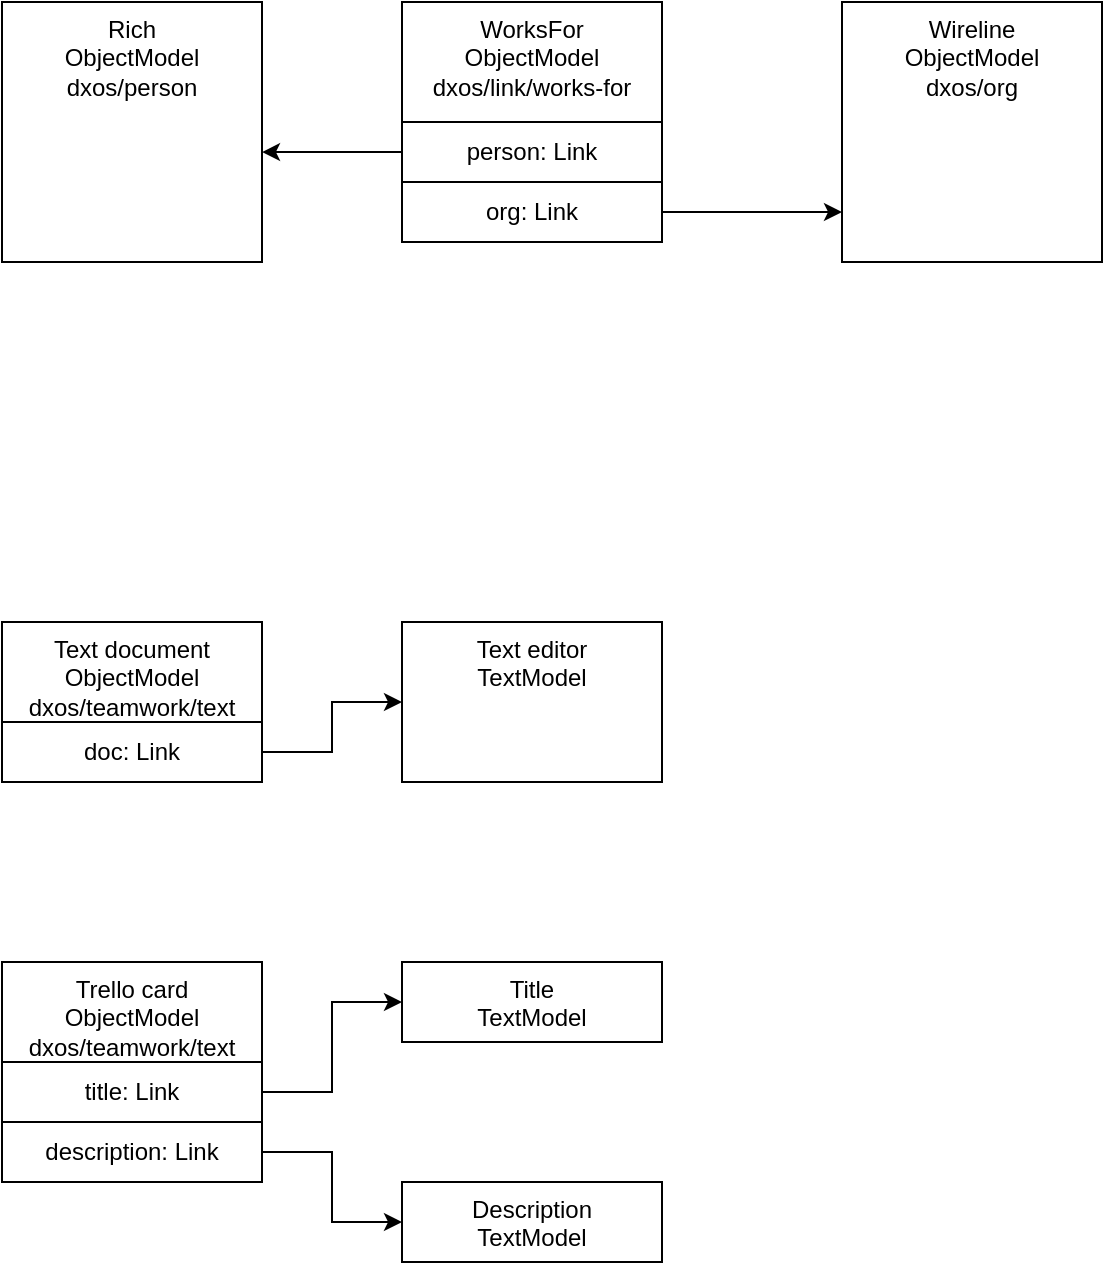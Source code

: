 <mxfile version="13.11.0" type="github">
  <diagram id="Ff-lQ3XysJ4GWBvaAmEk" name="Page-1">
    <mxGraphModel dx="565" dy="364" grid="1" gridSize="10" guides="1" tooltips="1" connect="1" arrows="1" fold="1" page="1" pageScale="1" pageWidth="827" pageHeight="1169" math="0" shadow="0">
      <root>
        <mxCell id="0" />
        <mxCell id="1" parent="0" />
        <mxCell id="syzLjuOFg5MKVUdLKTnV-1" value="Rich&lt;br&gt;ObjectModel&lt;br&gt;dxos/person" style="rounded=0;whiteSpace=wrap;html=1;verticalAlign=top;" vertex="1" parent="1">
          <mxGeometry x="160" y="200" width="130" height="130" as="geometry" />
        </mxCell>
        <mxCell id="syzLjuOFg5MKVUdLKTnV-2" value="WorksFor&lt;br&gt;ObjectModel&lt;br&gt;dxos/link/works-for" style="rounded=0;whiteSpace=wrap;html=1;verticalAlign=top;" vertex="1" parent="1">
          <mxGeometry x="360" y="200" width="130" height="60" as="geometry" />
        </mxCell>
        <mxCell id="syzLjuOFg5MKVUdLKTnV-3" value="Wireline&lt;br&gt;ObjectModel&lt;br&gt;dxos/org" style="rounded=0;whiteSpace=wrap;html=1;verticalAlign=top;" vertex="1" parent="1">
          <mxGeometry x="580" y="200" width="130" height="130" as="geometry" />
        </mxCell>
        <mxCell id="syzLjuOFg5MKVUdLKTnV-5" style="edgeStyle=orthogonalEdgeStyle;rounded=0;orthogonalLoop=1;jettySize=auto;html=1;exitX=0;exitY=0.5;exitDx=0;exitDy=0;entryX=1;entryY=0.577;entryDx=0;entryDy=0;entryPerimeter=0;" edge="1" parent="1" source="syzLjuOFg5MKVUdLKTnV-4" target="syzLjuOFg5MKVUdLKTnV-1">
          <mxGeometry relative="1" as="geometry" />
        </mxCell>
        <mxCell id="syzLjuOFg5MKVUdLKTnV-4" value="person: Link" style="rounded=0;whiteSpace=wrap;html=1;" vertex="1" parent="1">
          <mxGeometry x="360" y="260" width="130" height="30" as="geometry" />
        </mxCell>
        <mxCell id="syzLjuOFg5MKVUdLKTnV-7" style="edgeStyle=orthogonalEdgeStyle;rounded=0;orthogonalLoop=1;jettySize=auto;html=1;exitX=1;exitY=0.5;exitDx=0;exitDy=0;entryX=0;entryY=0.808;entryDx=0;entryDy=0;entryPerimeter=0;" edge="1" parent="1" source="syzLjuOFg5MKVUdLKTnV-6" target="syzLjuOFg5MKVUdLKTnV-3">
          <mxGeometry relative="1" as="geometry" />
        </mxCell>
        <mxCell id="syzLjuOFg5MKVUdLKTnV-6" value="org: Link" style="rounded=0;whiteSpace=wrap;html=1;" vertex="1" parent="1">
          <mxGeometry x="360" y="290" width="130" height="30" as="geometry" />
        </mxCell>
        <mxCell id="syzLjuOFg5MKVUdLKTnV-8" value="Text document&lt;br&gt;ObjectModel&lt;br&gt;dxos/teamwork/text" style="rounded=0;whiteSpace=wrap;html=1;verticalAlign=top;" vertex="1" parent="1">
          <mxGeometry x="160" y="510" width="130" height="50" as="geometry" />
        </mxCell>
        <mxCell id="syzLjuOFg5MKVUdLKTnV-9" value="Text editor&lt;br&gt;TextModel" style="rounded=0;whiteSpace=wrap;html=1;verticalAlign=top;" vertex="1" parent="1">
          <mxGeometry x="360" y="510" width="130" height="80" as="geometry" />
        </mxCell>
        <mxCell id="syzLjuOFg5MKVUdLKTnV-10" style="edgeStyle=orthogonalEdgeStyle;rounded=0;orthogonalLoop=1;jettySize=auto;html=1;exitX=1;exitY=0.5;exitDx=0;exitDy=0;entryX=0;entryY=0.5;entryDx=0;entryDy=0;" edge="1" parent="1" source="syzLjuOFg5MKVUdLKTnV-11" target="syzLjuOFg5MKVUdLKTnV-9">
          <mxGeometry relative="1" as="geometry">
            <mxPoint x="360" y="575" as="targetPoint" />
          </mxGeometry>
        </mxCell>
        <mxCell id="syzLjuOFg5MKVUdLKTnV-11" value="doc: Link" style="rounded=0;whiteSpace=wrap;html=1;" vertex="1" parent="1">
          <mxGeometry x="160" y="560" width="130" height="30" as="geometry" />
        </mxCell>
        <mxCell id="syzLjuOFg5MKVUdLKTnV-13" value="Trello card&lt;br&gt;ObjectModel&lt;br&gt;dxos/teamwork/text" style="rounded=0;whiteSpace=wrap;html=1;verticalAlign=top;" vertex="1" parent="1">
          <mxGeometry x="160" y="680" width="130" height="50" as="geometry" />
        </mxCell>
        <mxCell id="syzLjuOFg5MKVUdLKTnV-14" value="Title&lt;br&gt;TextModel" style="rounded=0;whiteSpace=wrap;html=1;verticalAlign=top;" vertex="1" parent="1">
          <mxGeometry x="360" y="680" width="130" height="40" as="geometry" />
        </mxCell>
        <mxCell id="syzLjuOFg5MKVUdLKTnV-15" style="edgeStyle=orthogonalEdgeStyle;rounded=0;orthogonalLoop=1;jettySize=auto;html=1;exitX=1;exitY=0.5;exitDx=0;exitDy=0;entryX=0;entryY=0.5;entryDx=0;entryDy=0;" edge="1" parent="1" source="syzLjuOFg5MKVUdLKTnV-16" target="syzLjuOFg5MKVUdLKTnV-14">
          <mxGeometry relative="1" as="geometry">
            <mxPoint x="360" y="745" as="targetPoint" />
          </mxGeometry>
        </mxCell>
        <mxCell id="syzLjuOFg5MKVUdLKTnV-16" value="title: Link" style="rounded=0;whiteSpace=wrap;html=1;" vertex="1" parent="1">
          <mxGeometry x="160" y="730" width="130" height="30" as="geometry" />
        </mxCell>
        <mxCell id="syzLjuOFg5MKVUdLKTnV-17" value="Description&lt;br&gt;TextModel" style="rounded=0;whiteSpace=wrap;html=1;verticalAlign=top;" vertex="1" parent="1">
          <mxGeometry x="360" y="790" width="130" height="40" as="geometry" />
        </mxCell>
        <mxCell id="syzLjuOFg5MKVUdLKTnV-19" style="edgeStyle=orthogonalEdgeStyle;rounded=0;orthogonalLoop=1;jettySize=auto;html=1;exitX=1;exitY=0.5;exitDx=0;exitDy=0;" edge="1" parent="1" source="syzLjuOFg5MKVUdLKTnV-18" target="syzLjuOFg5MKVUdLKTnV-17">
          <mxGeometry relative="1" as="geometry" />
        </mxCell>
        <mxCell id="syzLjuOFg5MKVUdLKTnV-18" value="description: Link" style="rounded=0;whiteSpace=wrap;html=1;" vertex="1" parent="1">
          <mxGeometry x="160" y="760" width="130" height="30" as="geometry" />
        </mxCell>
      </root>
    </mxGraphModel>
  </diagram>
</mxfile>
